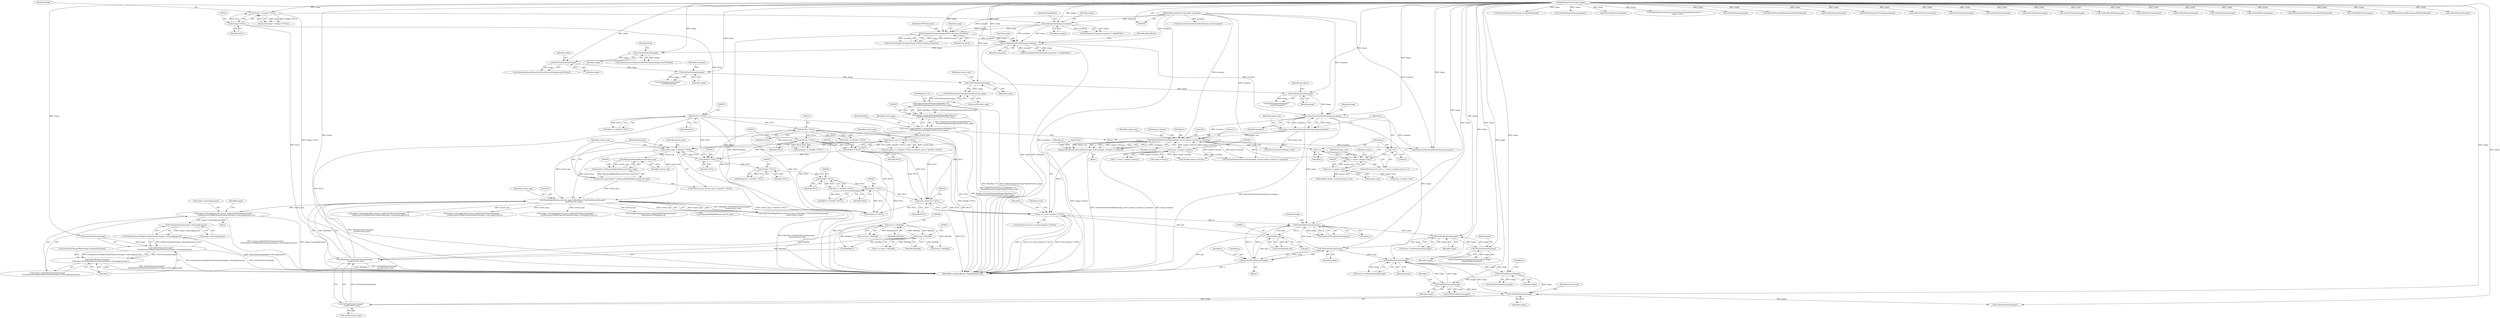 digraph "0_ImageMagick_76401e172ea3a55182be2b8e2aca4d07270f6da6@array" {
"1000729" [label="(Call,image->colormap[j].green=stretch_map[GetPixelChannels(image)*\n              ScaleQuantumToMap(ClampToQuantum(image->colormap[j].green))+i])"];
"1000544" [label="(Call,ResetMagickMemory(stretch_map,0,(MaxMap+1)*GetPixelChannels(image)*\n    sizeof(*stretch_map)))"];
"1000247" [label="(Call,stretch_map=(double *) RelinquishMagickMemory(stretch_map))"];
"1000249" [label="(Call,(double *) RelinquishMagickMemory(stretch_map))"];
"1000251" [label="(Call,RelinquishMagickMemory(stretch_map))"];
"1000242" [label="(Call,stretch_map != (double *) NULL)"];
"1000235" [label="(Call,stretch_map == (double *) NULL)"];
"1000202" [label="(Call,stretch_map=(double *) AcquireQuantumMemory(MaxMap+1UL,\n    GetPixelChannels(image)*sizeof(*stretch_map)))"];
"1000204" [label="(Call,(double *) AcquireQuantumMemory(MaxMap+1UL,\n    GetPixelChannels(image)*sizeof(*stretch_map)))"];
"1000206" [label="(Call,AcquireQuantumMemory(MaxMap+1UL,\n    GetPixelChannels(image)*sizeof(*stretch_map)))"];
"1000210" [label="(Call,GetPixelChannels(image)*sizeof(*stretch_map))"];
"1000211" [label="(Call,GetPixelChannels(image))"];
"1000197" [label="(Call,GetPixelChannels(image))"];
"1000183" [label="(Call,GetPixelChannels(image))"];
"1000173" [label="(Call,GetPixelChannels(image))"];
"1000162" [label="(Call,SyncImagePixelCache(image,exception))"];
"1000156" [label="(Call,SetImageColorspace(image,GRAYColorspace,exception))"];
"1000150" [label="(Call,SetImageGray(image,exception))"];
"1000122" [label="(Call,image != (Image *) NULL)"];
"1000107" [label="(MethodParameterIn,Image *image)"];
"1000124" [label="(Call,(Image *) NULL)"];
"1000110" [label="(MethodParameterIn,ExceptionInfo *exception)"];
"1000237" [label="(Call,(double *) NULL)"];
"1000232" [label="(Call,(double *) NULL)"];
"1000226" [label="(Call,(double *) NULL)"];
"1000220" [label="(Call,(double *) NULL)"];
"1000244" [label="(Call,(double *) NULL)"];
"1000547" [label="(Call,(MaxMap+1)*GetPixelChannels(image)*\n    sizeof(*stretch_map))"];
"1000495" [label="(Call,(ssize_t) MaxMap)"];
"1000461" [label="(Call,(ssize_t) MaxMap)"];
"1000551" [label="(Call,GetPixelChannels(image)*\n    sizeof(*stretch_map))"];
"1000552" [label="(Call,GetPixelChannels(image))"];
"1000510" [label="(Call,GetPixelChannels(image))"];
"1000473" [label="(Call,GetPixelChannels(image))"];
"1000434" [label="(Call,GetPixelChannels(image))"];
"1000315" [label="(Call,AcquireVirtualCacheView(image,exception))"];
"1000308" [label="(Call,GetPixelChannels(image))"];
"1000420" [label="(Call,GetPixelChannels(image))"];
"1000389" [label="(Call,GetPixelChannels(image))"];
"1000378" [label="(Call,GetPixelIntensity(image,p))"];
"1000402" [label="(Call,(double) p[i])"];
"1000351" [label="(Call,p == (const Quantum *) NULL)"];
"1000339" [label="(Call,p=GetCacheViewVirtualPixels(image_view,0,y,image->columns,1,exception))"];
"1000341" [label="(Call,GetCacheViewVirtualPixels(image_view,0,y,image->columns,1,exception))"];
"1000313" [label="(Call,image_view=AcquireVirtualCacheView(image,exception))"];
"1000322" [label="(Call,y < (ssize_t) image->rows)"];
"1000329" [label="(Call,y++)"];
"1000319" [label="(Call,y=0)"];
"1000324" [label="(Call,(ssize_t) image->rows)"];
"1000367" [label="(Call,(ssize_t) image->columns)"];
"1000353" [label="(Call,(const Quantum *) NULL)"];
"1000280" [label="(Call,(double *) NULL)"];
"1000268" [label="(Call,(double *) NULL)"];
"1000256" [label="(Call,(double *) NULL)"];
"1000418" [label="(Call,p+=GetPixelChannels(image))"];
"1000412" [label="(Call,GetPixelChannels(image))"];
"1000744" [label="(Call,ClampToQuantum(image->colormap[j].green))"];
"1000743" [label="(Call,ScaleQuantumToMap(ClampToQuantum(image->colormap[j].green)))"];
"1000740" [label="(Call,GetPixelChannels(image)*\n              ScaleQuantumToMap(ClampToQuantum(image->colormap[j].green)))"];
"1000739" [label="(Call,GetPixelChannels(image)*\n              ScaleQuantumToMap(ClampToQuantum(image->colormap[j].green))+i)"];
"1000726" [label="(Call,GetPixelChannelOffset(image,GreenPixelChannel))"];
"1000321" [label="(Literal,0)"];
"1000473" [label="(Call,GetPixelChannels(image))"];
"1000222" [label="(Identifier,NULL)"];
"1000461" [label="(Call,(ssize_t) MaxMap)"];
"1000312" [label="(Identifier,histogram)"];
"1000421" [label="(Identifier,image)"];
"1000739" [label="(Call,GetPixelChannels(image)*\n              ScaleQuantumToMap(ClampToQuantum(image->colormap[j].green))+i)"];
"1000724" [label="(Call,i=GetPixelChannelOffset(image,GreenPixelChannel))"];
"1000544" [label="(Call,ResetMagickMemory(stretch_map,0,(MaxMap+1)*GetPixelChannels(image)*\n    sizeof(*stretch_map)))"];
"1000183" [label="(Call,GetPixelChannels(image))"];
"1000266" [label="(Call,white != (double *) NULL)"];
"1000373" [label="(Identifier,x)"];
"1000873" [label="(Call,(Quantum *) NULL)"];
"1000219" [label="(Identifier,black)"];
"1000803" [label="(Call,image->colormap[j].alpha=stretch_map[GetPixelChannels(image)*\n              ScaleQuantumToMap(ClampToQuantum(image->colormap[j].alpha))+i])"];
"1000519" [label="(Call,(double) image->columns)"];
"1000235" [label="(Call,stretch_map == (double *) NULL)"];
"1000924" [label="(Call,GetPixelChannelChannel(image,j))"];
"1000369" [label="(Call,image->columns)"];
"1000110" [label="(MethodParameterIn,ExceptionInfo *exception)"];
"1000341" [label="(Call,GetCacheViewVirtualPixels(image_view,0,y,image->columns,1,exception))"];
"1000737" [label="(Call,stretch_map[GetPixelChannels(image)*\n              ScaleQuantumToMap(ClampToQuantum(image->colormap[j].green))+i])"];
"1000432" [label="(Call,(ssize_t) GetPixelChannels(image))"];
"1000270" [label="(Identifier,NULL)"];
"1000793" [label="(Call,GetPixelAlphaTraits(image))"];
"1000202" [label="(Call,stretch_map=(double *) AcquireQuantumMemory(MaxMap+1UL,\n    GetPixelChannels(image)*sizeof(*stretch_map)))"];
"1000309" [label="(Identifier,image)"];
"1000363" [label="(Identifier,x)"];
"1000350" [label="(ControlStructure,if (p == (const Quantum *) NULL))"];
"1000172" [label="(Call,AcquireQuantumMemory(GetPixelChannels(image),sizeof(*black)))"];
"1000211" [label="(Call,GetPixelChannels(image))"];
"1000256" [label="(Call,(double *) NULL)"];
"1000435" [label="(Identifier,image)"];
"1000230" [label="(Call,histogram == (double *) NULL)"];
"1000413" [label="(Identifier,image)"];
"1000692" [label="(Call,image->colormap[j].red=stretch_map[GetPixelChannels(image)*\n              ScaleQuantumToMap(ClampToQuantum(image->colormap[j].red))+i])"];
"1000565" [label="(Call,GetPixelChannels(image))"];
"1000981" [label="(Call,SetImageProgress(image,ContrastStretchImageTag,progress++,\n          image->rows))"];
"1000232" [label="(Call,(double *) NULL)"];
"1000280" [label="(Call,(double *) NULL)"];
"1000352" [label="(Identifier,p)"];
"1000916" [label="(Call,GetPixelChannels(image))"];
"1000763" [label="(Call,GetPixelChannelOffset(image,BluePixelChannel))"];
"1000355" [label="(Identifier,NULL)"];
"1000314" [label="(Identifier,image_view)"];
"1000905" [label="(Call,GetPixelChannels(image))"];
"1000374" [label="(Block,)"];
"1000743" [label="(Call,ScaleQuantumToMap(ClampToQuantum(image->colormap[j].green)))"];
"1000547" [label="(Call,(MaxMap+1)*GetPixelChannels(image)*\n    sizeof(*stretch_map))"];
"1000390" [label="(Identifier,image)"];
"1000258" [label="(Identifier,NULL)"];
"1000412" [label="(Call,GetPixelChannels(image))"];
"1000930" [label="(Call,GetPixelChannelTraits(image,channel))"];
"1000282" [label="(Identifier,NULL)"];
"1000241" [label="(ControlStructure,if (stretch_map != (double *) NULL))"];
"1000239" [label="(Identifier,NULL)"];
"1000331" [label="(Block,)"];
"1000323" [label="(Identifier,y)"];
"1000151" [label="(Identifier,image)"];
"1001020" [label="(MethodReturn,MagickExport MagickBooleanType)"];
"1000121" [label="(Call,assert(image != (Image *) NULL))"];
"1000719" [label="(Call,GetPixelGreenTraits(image))"];
"1000255" [label="(Identifier,histogram)"];
"1000729" [label="(Call,image->colormap[j].green=stretch_map[GetPixelChannels(image)*\n              ScaleQuantumToMap(ClampToQuantum(image->colormap[j].green))+i])"];
"1000404" [label="(Call,p[i])"];
"1000459" [label="(Call,j <= (ssize_t) MaxMap)"];
"1000740" [label="(Call,GetPixelChannels(image)*\n              ScaleQuantumToMap(ClampToQuantum(image->colormap[j].green)))"];
"1000320" [label="(Identifier,y)"];
"1000962" [label="(Call,SyncCacheViewAuthenticPixels(image_view,exception))"];
"1000419" [label="(Identifier,p)"];
"1000744" [label="(Call,ClampToQuantum(image->colormap[j].green))"];
"1000246" [label="(Identifier,NULL)"];
"1000343" [label="(Literal,0)"];
"1000318" [label="(ControlStructure,for (y=0; y < (ssize_t) image->rows; y++))"];
"1000316" [label="(Identifier,image)"];
"1000380" [label="(Identifier,p)"];
"1000348" [label="(Literal,1)"];
"1000493" [label="(Call,j=(ssize_t) MaxMap)"];
"1000387" [label="(Call,(ssize_t) GetPixelChannels(image))"];
"1000324" [label="(Call,(ssize_t) image->rows)"];
"1000322" [label="(Call,y < (ssize_t) image->rows)"];
"1000249" [label="(Call,(double *) RelinquishMagickMemory(stretch_map))"];
"1000162" [label="(Call,SyncImagePixelCache(image,exception))"];
"1000111" [label="(Block,)"];
"1000204" [label="(Call,(double *) AcquireQuantumMemory(MaxMap+1UL,\n    GetPixelChannels(image)*sizeof(*stretch_map)))"];
"1000778" [label="(Call,GetPixelChannels(image))"];
"1000497" [label="(Identifier,MaxMap)"];
"1000165" [label="(Identifier,MagickFalse)"];
"1000215" [label="(Identifier,stretch_map)"];
"1000308" [label="(Call,GetPixelChannels(image))"];
"1000164" [label="(Identifier,exception)"];
"1000545" [label="(Identifier,stretch_map)"];
"1000163" [label="(Identifier,image)"];
"1000554" [label="(Call,sizeof(*stretch_map))"];
"1000342" [label="(Identifier,image_view)"];
"1000243" [label="(Identifier,stretch_map)"];
"1000835" [label="(Call,AcquireAuthenticCacheView(image,exception))"];
"1000548" [label="(Call,MaxMap+1)"];
"1000177" [label="(Identifier,black)"];
"1000317" [label="(Identifier,exception)"];
"1000149" [label="(Call,SetImageGray(image,exception) != MagickFalse)"];
"1000242" [label="(Call,stretch_map != (double *) NULL)"];
"1000861" [label="(Call,GetCacheViewAuthenticPixels(image_view,0,y,image->columns,1,exception))"];
"1000463" [label="(Identifier,MaxMap)"];
"1000244" [label="(Call,(double *) NULL)"];
"1000546" [label="(Literal,0)"];
"1000402" [label="(Call,(double) p[i])"];
"1000704" [label="(Call,GetPixelChannels(image))"];
"1000349" [label="(Identifier,exception)"];
"1000423" [label="(Identifier,image_view)"];
"1000411" [label="(Call,GetPixelChannels(image)*ScaleQuantumToMap(\n          ClampToQuantum(pixel)))"];
"1000472" [label="(Call,GetPixelChannels(image)*j)"];
"1000248" [label="(Identifier,stretch_map)"];
"1000254" [label="(Call,histogram != (double *) NULL)"];
"1000730" [label="(Call,image->colormap[j].green)"];
"1000510" [label="(Call,GetPixelChannels(image))"];
"1000815" [label="(Call,GetPixelChannels(image))"];
"1000400" [label="(Call,pixel=(double) p[i])"];
"1000174" [label="(Identifier,image)"];
"1000639" [label="(Call,GetPixelChannels(image))"];
"1000158" [label="(Identifier,GRAYColorspace)"];
"1000898" [label="(Call,GetPixelReadMask(image,q))"];
"1000495" [label="(Call,(ssize_t) MaxMap)"];
"1000353" [label="(Call,(const Quantum *) NULL)"];
"1000416" [label="(Identifier,pixel)"];
"1000124" [label="(Call,(Image *) NULL)"];
"1000552" [label="(Call,GetPixelChannels(image))"];
"1000958" [label="(Call,GetPixelChannels(image))"];
"1000340" [label="(Identifier,p)"];
"1000379" [label="(Identifier,image)"];
"1000329" [label="(Call,y++)"];
"1000251" [label="(Call,RelinquishMagickMemory(stretch_map))"];
"1000757" [label="(Identifier,image)"];
"1000226" [label="(Call,(double *) NULL)"];
"1000206" [label="(Call,AcquireQuantumMemory(MaxMap+1UL,\n    GetPixelChannels(image)*sizeof(*stretch_map)))"];
"1000330" [label="(Identifier,y)"];
"1000556" [label="(Identifier,stretch_map)"];
"1000745" [label="(Call,image->colormap[j].green)"];
"1000511" [label="(Identifier,image)"];
"1000203" [label="(Identifier,stretch_map)"];
"1000236" [label="(Identifier,stretch_map)"];
"1000210" [label="(Call,GetPixelChannels(image)*sizeof(*stretch_map))"];
"1000577" [label="(Call,(ssize_t) MaxMap)"];
"1000278" [label="(Call,black != (double *) NULL)"];
"1000741" [label="(Call,GetPixelChannels(image))"];
"1000607" [label="(Call,GetPixelChannels(image))"];
"1000161" [label="(Call,SyncImagePixelCache(image,exception) == MagickFalse)"];
"1000150" [label="(Call,SetImageGray(image,exception))"];
"1000122" [label="(Call,image != (Image *) NULL)"];
"1000551" [label="(Call,GetPixelChannels(image)*\n    sizeof(*stretch_map))"];
"1000365" [label="(Call,x < (ssize_t) image->columns)"];
"1000201" [label="(Identifier,histogram)"];
"1000319" [label="(Call,y=0)"];
"1000268" [label="(Call,(double *) NULL)"];
"1000474" [label="(Identifier,image)"];
"1000475" [label="(Identifier,j)"];
"1000509" [label="(Call,GetPixelChannels(image)*j)"];
"1000220" [label="(Call,(double *) NULL)"];
"1000307" [label="(Call,GetPixelChannels(image)*\n    sizeof(*histogram))"];
"1000153" [label="(Identifier,MagickFalse)"];
"1000518" [label="(Call,(double) image->columns*image->rows)"];
"1000197" [label="(Call,GetPixelChannels(image))"];
"1000313" [label="(Call,image_view=AcquireVirtualCacheView(image,exception))"];
"1000766" [label="(Call,image->colormap[j].blue=stretch_map[GetPixelChannels(image)*\n              ScaleQuantumToMap(ClampToQuantum(image->colormap[j].blue))+i])"];
"1000626" [label="(Call,GetPixelChannels(image))"];
"1000844" [label="(Call,(ssize_t) image->rows)"];
"1000157" [label="(Identifier,image)"];
"1000123" [label="(Identifier,image)"];
"1000234" [label="(Identifier,NULL)"];
"1000358" [label="(Identifier,status)"];
"1000107" [label="(MethodParameterIn,Image *image)"];
"1000512" [label="(Identifier,j)"];
"1000682" [label="(Call,GetPixelRedTraits(image))"];
"1000326" [label="(Call,image->rows)"];
"1000252" [label="(Identifier,stretch_map)"];
"1000212" [label="(Identifier,image)"];
"1000187" [label="(Identifier,white)"];
"1000126" [label="(Identifier,NULL)"];
"1000159" [label="(Identifier,exception)"];
"1000378" [label="(Call,GetPixelIntensity(image,p))"];
"1000367" [label="(Call,(ssize_t) image->columns)"];
"1000184" [label="(Identifier,image)"];
"1000345" [label="(Call,image->columns)"];
"1000218" [label="(Call,black == (double *) NULL)"];
"1000207" [label="(Call,MaxMap+1UL)"];
"1000553" [label="(Identifier,image)"];
"1000344" [label="(Identifier,y)"];
"1000420" [label="(Call,GetPixelChannels(image))"];
"1000315" [label="(Call,AcquireVirtualCacheView(image,exception))"];
"1000229" [label="(Call,(histogram == (double *) NULL) || (stretch_map == (double *) NULL))"];
"1000237" [label="(Call,(double *) NULL)"];
"1000800" [label="(Call,GetPixelChannelOffset(image,AlphaPixelChannel))"];
"1000196" [label="(Call,GetPixelChannels(image)*\n    sizeof(*histogram))"];
"1000152" [label="(Identifier,exception)"];
"1000228" [label="(Identifier,NULL)"];
"1000336" [label="(Identifier,status)"];
"1000154" [label="(Call,(void) SetImageColorspace(image,GRAYColorspace,exception))"];
"1000418" [label="(Call,p+=GetPixelChannels(image))"];
"1000944" [label="(Call,ClampToQuantum(stretch_map[GetPixelChannels(image)*\n          ScaleQuantumToMap(q[j])+j]))"];
"1000752" [label="(Identifier,i)"];
"1000247" [label="(Call,stretch_map=(double *) RelinquishMagickMemory(stretch_map))"];
"1000173" [label="(Call,GetPixelChannels(image))"];
"1000756" [label="(Call,GetPixelBlueTraits(image))"];
"1000182" [label="(Call,AcquireQuantumMemory(GetPixelChannels(image),sizeof(*white)))"];
"1000723" [label="(Block,)"];
"1000689" [label="(Call,GetPixelChannelOffset(image,RedPixelChannel))"];
"1001004" [label="(Call,RelinquishMagickMemory(stretch_map))"];
"1000156" [label="(Call,SetImageColorspace(image,GRAYColorspace,exception))"];
"1000224" [label="(Call,white == (double *) NULL)"];
"1000198" [label="(Identifier,image)"];
"1000949" [label="(Call,GetPixelChannels(image))"];
"1000424" [label="(Call,DestroyCacheView(image_view))"];
"1000339" [label="(Call,p=GetCacheViewVirtualPixels(image_view,0,y,image->columns,1,exception))"];
"1000542" [label="(Call,(void) ResetMagickMemory(stretch_map,0,(MaxMap+1)*GetPixelChannels(image)*\n    sizeof(*stretch_map)))"];
"1000434" [label="(Call,GetPixelChannels(image))"];
"1000213" [label="(Call,sizeof(*stretch_map))"];
"1000389" [label="(Call,GetPixelChannels(image))"];
"1000376" [label="(Call,pixel=GetPixelIntensity(image,p))"];
"1000351" [label="(Call,p == (const Quantum *) NULL)"];
"1000729" -> "1000723"  [label="AST: "];
"1000729" -> "1000737"  [label="CFG: "];
"1000730" -> "1000729"  [label="AST: "];
"1000737" -> "1000729"  [label="AST: "];
"1000757" -> "1000729"  [label="CFG: "];
"1000729" -> "1001020"  [label="DDG: image->colormap[j].green"];
"1000729" -> "1001020"  [label="DDG: stretch_map[GetPixelChannels(image)*\n              ScaleQuantumToMap(ClampToQuantum(image->colormap[j].green))+i]"];
"1000544" -> "1000729"  [label="DDG: stretch_map"];
"1000729" -> "1000744"  [label="DDG: image->colormap[j].green"];
"1000544" -> "1000542"  [label="AST: "];
"1000544" -> "1000547"  [label="CFG: "];
"1000545" -> "1000544"  [label="AST: "];
"1000546" -> "1000544"  [label="AST: "];
"1000547" -> "1000544"  [label="AST: "];
"1000542" -> "1000544"  [label="CFG: "];
"1000544" -> "1001020"  [label="DDG: (MaxMap+1)*GetPixelChannels(image)*\n    sizeof(*stretch_map)"];
"1000544" -> "1000542"  [label="DDG: stretch_map"];
"1000544" -> "1000542"  [label="DDG: 0"];
"1000544" -> "1000542"  [label="DDG: (MaxMap+1)*GetPixelChannels(image)*\n    sizeof(*stretch_map)"];
"1000247" -> "1000544"  [label="DDG: stretch_map"];
"1000235" -> "1000544"  [label="DDG: stretch_map"];
"1000202" -> "1000544"  [label="DDG: stretch_map"];
"1000242" -> "1000544"  [label="DDG: stretch_map"];
"1000547" -> "1000544"  [label="DDG: MaxMap+1"];
"1000547" -> "1000544"  [label="DDG: GetPixelChannels(image)*\n    sizeof(*stretch_map)"];
"1000544" -> "1000692"  [label="DDG: stretch_map"];
"1000544" -> "1000766"  [label="DDG: stretch_map"];
"1000544" -> "1000803"  [label="DDG: stretch_map"];
"1000544" -> "1000944"  [label="DDG: stretch_map"];
"1000544" -> "1001004"  [label="DDG: stretch_map"];
"1000247" -> "1000241"  [label="AST: "];
"1000247" -> "1000249"  [label="CFG: "];
"1000248" -> "1000247"  [label="AST: "];
"1000249" -> "1000247"  [label="AST: "];
"1000255" -> "1000247"  [label="CFG: "];
"1000249" -> "1000247"  [label="DDG: RelinquishMagickMemory(stretch_map)"];
"1000249" -> "1000251"  [label="CFG: "];
"1000250" -> "1000249"  [label="AST: "];
"1000251" -> "1000249"  [label="AST: "];
"1000251" -> "1000249"  [label="DDG: stretch_map"];
"1000251" -> "1000252"  [label="CFG: "];
"1000252" -> "1000251"  [label="AST: "];
"1000242" -> "1000251"  [label="DDG: stretch_map"];
"1000242" -> "1000241"  [label="AST: "];
"1000242" -> "1000244"  [label="CFG: "];
"1000243" -> "1000242"  [label="AST: "];
"1000244" -> "1000242"  [label="AST: "];
"1000248" -> "1000242"  [label="CFG: "];
"1000255" -> "1000242"  [label="CFG: "];
"1000242" -> "1001020"  [label="DDG: stretch_map != (double *) NULL"];
"1000235" -> "1000242"  [label="DDG: stretch_map"];
"1000202" -> "1000242"  [label="DDG: stretch_map"];
"1000244" -> "1000242"  [label="DDG: NULL"];
"1000235" -> "1000229"  [label="AST: "];
"1000235" -> "1000237"  [label="CFG: "];
"1000236" -> "1000235"  [label="AST: "];
"1000237" -> "1000235"  [label="AST: "];
"1000229" -> "1000235"  [label="CFG: "];
"1000235" -> "1001020"  [label="DDG: (double *) NULL"];
"1000235" -> "1000229"  [label="DDG: stretch_map"];
"1000235" -> "1000229"  [label="DDG: (double *) NULL"];
"1000202" -> "1000235"  [label="DDG: stretch_map"];
"1000237" -> "1000235"  [label="DDG: NULL"];
"1000202" -> "1000111"  [label="AST: "];
"1000202" -> "1000204"  [label="CFG: "];
"1000203" -> "1000202"  [label="AST: "];
"1000204" -> "1000202"  [label="AST: "];
"1000219" -> "1000202"  [label="CFG: "];
"1000202" -> "1001020"  [label="DDG: (double *) AcquireQuantumMemory(MaxMap+1UL,\n    GetPixelChannels(image)*sizeof(*stretch_map))"];
"1000204" -> "1000202"  [label="DDG: AcquireQuantumMemory(MaxMap+1UL,\n    GetPixelChannels(image)*sizeof(*stretch_map))"];
"1000204" -> "1000206"  [label="CFG: "];
"1000205" -> "1000204"  [label="AST: "];
"1000206" -> "1000204"  [label="AST: "];
"1000204" -> "1001020"  [label="DDG: AcquireQuantumMemory(MaxMap+1UL,\n    GetPixelChannels(image)*sizeof(*stretch_map))"];
"1000206" -> "1000204"  [label="DDG: MaxMap+1UL"];
"1000206" -> "1000204"  [label="DDG: GetPixelChannels(image)*sizeof(*stretch_map)"];
"1000206" -> "1000210"  [label="CFG: "];
"1000207" -> "1000206"  [label="AST: "];
"1000210" -> "1000206"  [label="AST: "];
"1000206" -> "1001020"  [label="DDG: GetPixelChannels(image)*sizeof(*stretch_map)"];
"1000206" -> "1001020"  [label="DDG: MaxMap+1UL"];
"1000210" -> "1000206"  [label="DDG: GetPixelChannels(image)"];
"1000210" -> "1000213"  [label="CFG: "];
"1000211" -> "1000210"  [label="AST: "];
"1000213" -> "1000210"  [label="AST: "];
"1000211" -> "1000210"  [label="DDG: image"];
"1000211" -> "1000212"  [label="CFG: "];
"1000212" -> "1000211"  [label="AST: "];
"1000215" -> "1000211"  [label="CFG: "];
"1000197" -> "1000211"  [label="DDG: image"];
"1000107" -> "1000211"  [label="DDG: image"];
"1000211" -> "1000308"  [label="DDG: image"];
"1000197" -> "1000196"  [label="AST: "];
"1000197" -> "1000198"  [label="CFG: "];
"1000198" -> "1000197"  [label="AST: "];
"1000201" -> "1000197"  [label="CFG: "];
"1000197" -> "1000196"  [label="DDG: image"];
"1000183" -> "1000197"  [label="DDG: image"];
"1000107" -> "1000197"  [label="DDG: image"];
"1000183" -> "1000182"  [label="AST: "];
"1000183" -> "1000184"  [label="CFG: "];
"1000184" -> "1000183"  [label="AST: "];
"1000187" -> "1000183"  [label="CFG: "];
"1000183" -> "1000182"  [label="DDG: image"];
"1000173" -> "1000183"  [label="DDG: image"];
"1000107" -> "1000183"  [label="DDG: image"];
"1000173" -> "1000172"  [label="AST: "];
"1000173" -> "1000174"  [label="CFG: "];
"1000174" -> "1000173"  [label="AST: "];
"1000177" -> "1000173"  [label="CFG: "];
"1000173" -> "1000172"  [label="DDG: image"];
"1000162" -> "1000173"  [label="DDG: image"];
"1000107" -> "1000173"  [label="DDG: image"];
"1000162" -> "1000161"  [label="AST: "];
"1000162" -> "1000164"  [label="CFG: "];
"1000163" -> "1000162"  [label="AST: "];
"1000164" -> "1000162"  [label="AST: "];
"1000165" -> "1000162"  [label="CFG: "];
"1000162" -> "1001020"  [label="DDG: exception"];
"1000162" -> "1001020"  [label="DDG: image"];
"1000162" -> "1000161"  [label="DDG: image"];
"1000162" -> "1000161"  [label="DDG: exception"];
"1000156" -> "1000162"  [label="DDG: image"];
"1000156" -> "1000162"  [label="DDG: exception"];
"1000150" -> "1000162"  [label="DDG: image"];
"1000150" -> "1000162"  [label="DDG: exception"];
"1000107" -> "1000162"  [label="DDG: image"];
"1000110" -> "1000162"  [label="DDG: exception"];
"1000162" -> "1000315"  [label="DDG: exception"];
"1000156" -> "1000154"  [label="AST: "];
"1000156" -> "1000159"  [label="CFG: "];
"1000157" -> "1000156"  [label="AST: "];
"1000158" -> "1000156"  [label="AST: "];
"1000159" -> "1000156"  [label="AST: "];
"1000154" -> "1000156"  [label="CFG: "];
"1000156" -> "1001020"  [label="DDG: GRAYColorspace"];
"1000156" -> "1000154"  [label="DDG: image"];
"1000156" -> "1000154"  [label="DDG: GRAYColorspace"];
"1000156" -> "1000154"  [label="DDG: exception"];
"1000150" -> "1000156"  [label="DDG: image"];
"1000150" -> "1000156"  [label="DDG: exception"];
"1000107" -> "1000156"  [label="DDG: image"];
"1000110" -> "1000156"  [label="DDG: exception"];
"1000150" -> "1000149"  [label="AST: "];
"1000150" -> "1000152"  [label="CFG: "];
"1000151" -> "1000150"  [label="AST: "];
"1000152" -> "1000150"  [label="AST: "];
"1000153" -> "1000150"  [label="CFG: "];
"1000150" -> "1000149"  [label="DDG: image"];
"1000150" -> "1000149"  [label="DDG: exception"];
"1000122" -> "1000150"  [label="DDG: image"];
"1000107" -> "1000150"  [label="DDG: image"];
"1000110" -> "1000150"  [label="DDG: exception"];
"1000122" -> "1000121"  [label="AST: "];
"1000122" -> "1000124"  [label="CFG: "];
"1000123" -> "1000122"  [label="AST: "];
"1000124" -> "1000122"  [label="AST: "];
"1000121" -> "1000122"  [label="CFG: "];
"1000122" -> "1001020"  [label="DDG: (Image *) NULL"];
"1000122" -> "1000121"  [label="DDG: image"];
"1000122" -> "1000121"  [label="DDG: (Image *) NULL"];
"1000107" -> "1000122"  [label="DDG: image"];
"1000124" -> "1000122"  [label="DDG: NULL"];
"1000107" -> "1000106"  [label="AST: "];
"1000107" -> "1001020"  [label="DDG: image"];
"1000107" -> "1000308"  [label="DDG: image"];
"1000107" -> "1000315"  [label="DDG: image"];
"1000107" -> "1000378"  [label="DDG: image"];
"1000107" -> "1000389"  [label="DDG: image"];
"1000107" -> "1000412"  [label="DDG: image"];
"1000107" -> "1000420"  [label="DDG: image"];
"1000107" -> "1000434"  [label="DDG: image"];
"1000107" -> "1000473"  [label="DDG: image"];
"1000107" -> "1000510"  [label="DDG: image"];
"1000107" -> "1000552"  [label="DDG: image"];
"1000107" -> "1000565"  [label="DDG: image"];
"1000107" -> "1000607"  [label="DDG: image"];
"1000107" -> "1000626"  [label="DDG: image"];
"1000107" -> "1000639"  [label="DDG: image"];
"1000107" -> "1000682"  [label="DDG: image"];
"1000107" -> "1000689"  [label="DDG: image"];
"1000107" -> "1000704"  [label="DDG: image"];
"1000107" -> "1000719"  [label="DDG: image"];
"1000107" -> "1000726"  [label="DDG: image"];
"1000107" -> "1000741"  [label="DDG: image"];
"1000107" -> "1000756"  [label="DDG: image"];
"1000107" -> "1000763"  [label="DDG: image"];
"1000107" -> "1000778"  [label="DDG: image"];
"1000107" -> "1000793"  [label="DDG: image"];
"1000107" -> "1000800"  [label="DDG: image"];
"1000107" -> "1000815"  [label="DDG: image"];
"1000107" -> "1000835"  [label="DDG: image"];
"1000107" -> "1000898"  [label="DDG: image"];
"1000107" -> "1000905"  [label="DDG: image"];
"1000107" -> "1000916"  [label="DDG: image"];
"1000107" -> "1000924"  [label="DDG: image"];
"1000107" -> "1000930"  [label="DDG: image"];
"1000107" -> "1000949"  [label="DDG: image"];
"1000107" -> "1000958"  [label="DDG: image"];
"1000107" -> "1000981"  [label="DDG: image"];
"1000124" -> "1000126"  [label="CFG: "];
"1000125" -> "1000124"  [label="AST: "];
"1000126" -> "1000124"  [label="AST: "];
"1000124" -> "1001020"  [label="DDG: NULL"];
"1000124" -> "1000220"  [label="DDG: NULL"];
"1000110" -> "1000106"  [label="AST: "];
"1000110" -> "1001020"  [label="DDG: exception"];
"1000110" -> "1000315"  [label="DDG: exception"];
"1000110" -> "1000341"  [label="DDG: exception"];
"1000110" -> "1000835"  [label="DDG: exception"];
"1000110" -> "1000861"  [label="DDG: exception"];
"1000110" -> "1000962"  [label="DDG: exception"];
"1000237" -> "1000239"  [label="CFG: "];
"1000238" -> "1000237"  [label="AST: "];
"1000239" -> "1000237"  [label="AST: "];
"1000237" -> "1001020"  [label="DDG: NULL"];
"1000232" -> "1000237"  [label="DDG: NULL"];
"1000237" -> "1000244"  [label="DDG: NULL"];
"1000237" -> "1000353"  [label="DDG: NULL"];
"1000237" -> "1000873"  [label="DDG: NULL"];
"1000232" -> "1000230"  [label="AST: "];
"1000232" -> "1000234"  [label="CFG: "];
"1000233" -> "1000232"  [label="AST: "];
"1000234" -> "1000232"  [label="AST: "];
"1000230" -> "1000232"  [label="CFG: "];
"1000232" -> "1001020"  [label="DDG: NULL"];
"1000232" -> "1000230"  [label="DDG: NULL"];
"1000226" -> "1000232"  [label="DDG: NULL"];
"1000232" -> "1000244"  [label="DDG: NULL"];
"1000232" -> "1000353"  [label="DDG: NULL"];
"1000232" -> "1000873"  [label="DDG: NULL"];
"1000226" -> "1000224"  [label="AST: "];
"1000226" -> "1000228"  [label="CFG: "];
"1000227" -> "1000226"  [label="AST: "];
"1000228" -> "1000226"  [label="AST: "];
"1000224" -> "1000226"  [label="CFG: "];
"1000226" -> "1001020"  [label="DDG: NULL"];
"1000226" -> "1000224"  [label="DDG: NULL"];
"1000220" -> "1000226"  [label="DDG: NULL"];
"1000226" -> "1000244"  [label="DDG: NULL"];
"1000226" -> "1000353"  [label="DDG: NULL"];
"1000226" -> "1000873"  [label="DDG: NULL"];
"1000220" -> "1000218"  [label="AST: "];
"1000220" -> "1000222"  [label="CFG: "];
"1000221" -> "1000220"  [label="AST: "];
"1000222" -> "1000220"  [label="AST: "];
"1000218" -> "1000220"  [label="CFG: "];
"1000220" -> "1001020"  [label="DDG: NULL"];
"1000220" -> "1000218"  [label="DDG: NULL"];
"1000220" -> "1000244"  [label="DDG: NULL"];
"1000220" -> "1000353"  [label="DDG: NULL"];
"1000220" -> "1000873"  [label="DDG: NULL"];
"1000244" -> "1000246"  [label="CFG: "];
"1000245" -> "1000244"  [label="AST: "];
"1000246" -> "1000244"  [label="AST: "];
"1000244" -> "1000256"  [label="DDG: NULL"];
"1000547" -> "1000551"  [label="CFG: "];
"1000548" -> "1000547"  [label="AST: "];
"1000551" -> "1000547"  [label="AST: "];
"1000547" -> "1001020"  [label="DDG: MaxMap+1"];
"1000547" -> "1001020"  [label="DDG: GetPixelChannels(image)*\n    sizeof(*stretch_map)"];
"1000495" -> "1000547"  [label="DDG: MaxMap"];
"1000461" -> "1000547"  [label="DDG: MaxMap"];
"1000551" -> "1000547"  [label="DDG: GetPixelChannels(image)"];
"1000495" -> "1000493"  [label="AST: "];
"1000495" -> "1000497"  [label="CFG: "];
"1000496" -> "1000495"  [label="AST: "];
"1000497" -> "1000495"  [label="AST: "];
"1000493" -> "1000495"  [label="CFG: "];
"1000495" -> "1000461"  [label="DDG: MaxMap"];
"1000495" -> "1000493"  [label="DDG: MaxMap"];
"1000461" -> "1000495"  [label="DDG: MaxMap"];
"1000495" -> "1000548"  [label="DDG: MaxMap"];
"1000495" -> "1000577"  [label="DDG: MaxMap"];
"1000461" -> "1000459"  [label="AST: "];
"1000461" -> "1000463"  [label="CFG: "];
"1000462" -> "1000461"  [label="AST: "];
"1000463" -> "1000461"  [label="AST: "];
"1000459" -> "1000461"  [label="CFG: "];
"1000461" -> "1000459"  [label="DDG: MaxMap"];
"1000461" -> "1000548"  [label="DDG: MaxMap"];
"1000461" -> "1000577"  [label="DDG: MaxMap"];
"1000551" -> "1000554"  [label="CFG: "];
"1000552" -> "1000551"  [label="AST: "];
"1000554" -> "1000551"  [label="AST: "];
"1000552" -> "1000551"  [label="DDG: image"];
"1000552" -> "1000553"  [label="CFG: "];
"1000553" -> "1000552"  [label="AST: "];
"1000556" -> "1000552"  [label="CFG: "];
"1000510" -> "1000552"  [label="DDG: image"];
"1000473" -> "1000552"  [label="DDG: image"];
"1000434" -> "1000552"  [label="DDG: image"];
"1000552" -> "1000565"  [label="DDG: image"];
"1000510" -> "1000509"  [label="AST: "];
"1000510" -> "1000511"  [label="CFG: "];
"1000511" -> "1000510"  [label="AST: "];
"1000512" -> "1000510"  [label="CFG: "];
"1000510" -> "1000434"  [label="DDG: image"];
"1000510" -> "1000509"  [label="DDG: image"];
"1000473" -> "1000510"  [label="DDG: image"];
"1000434" -> "1000510"  [label="DDG: image"];
"1000473" -> "1000472"  [label="AST: "];
"1000473" -> "1000474"  [label="CFG: "];
"1000474" -> "1000473"  [label="AST: "];
"1000475" -> "1000473"  [label="CFG: "];
"1000473" -> "1000434"  [label="DDG: image"];
"1000473" -> "1000472"  [label="DDG: image"];
"1000434" -> "1000473"  [label="DDG: image"];
"1000434" -> "1000432"  [label="AST: "];
"1000434" -> "1000435"  [label="CFG: "];
"1000435" -> "1000434"  [label="AST: "];
"1000432" -> "1000434"  [label="CFG: "];
"1000434" -> "1000432"  [label="DDG: image"];
"1000315" -> "1000434"  [label="DDG: image"];
"1000420" -> "1000434"  [label="DDG: image"];
"1000315" -> "1000313"  [label="AST: "];
"1000315" -> "1000317"  [label="CFG: "];
"1000316" -> "1000315"  [label="AST: "];
"1000317" -> "1000315"  [label="AST: "];
"1000313" -> "1000315"  [label="CFG: "];
"1000315" -> "1000313"  [label="DDG: image"];
"1000315" -> "1000313"  [label="DDG: exception"];
"1000308" -> "1000315"  [label="DDG: image"];
"1000315" -> "1000341"  [label="DDG: exception"];
"1000315" -> "1000378"  [label="DDG: image"];
"1000315" -> "1000835"  [label="DDG: exception"];
"1000308" -> "1000307"  [label="AST: "];
"1000308" -> "1000309"  [label="CFG: "];
"1000309" -> "1000308"  [label="AST: "];
"1000312" -> "1000308"  [label="CFG: "];
"1000308" -> "1000307"  [label="DDG: image"];
"1000420" -> "1000418"  [label="AST: "];
"1000420" -> "1000421"  [label="CFG: "];
"1000421" -> "1000420"  [label="AST: "];
"1000418" -> "1000420"  [label="CFG: "];
"1000420" -> "1000378"  [label="DDG: image"];
"1000420" -> "1000418"  [label="DDG: image"];
"1000389" -> "1000420"  [label="DDG: image"];
"1000389" -> "1000387"  [label="AST: "];
"1000389" -> "1000390"  [label="CFG: "];
"1000390" -> "1000389"  [label="AST: "];
"1000387" -> "1000389"  [label="CFG: "];
"1000389" -> "1000387"  [label="DDG: image"];
"1000378" -> "1000389"  [label="DDG: image"];
"1000412" -> "1000389"  [label="DDG: image"];
"1000389" -> "1000412"  [label="DDG: image"];
"1000378" -> "1000376"  [label="AST: "];
"1000378" -> "1000380"  [label="CFG: "];
"1000379" -> "1000378"  [label="AST: "];
"1000380" -> "1000378"  [label="AST: "];
"1000376" -> "1000378"  [label="CFG: "];
"1000378" -> "1000376"  [label="DDG: image"];
"1000378" -> "1000376"  [label="DDG: p"];
"1000402" -> "1000378"  [label="DDG: p[i]"];
"1000351" -> "1000378"  [label="DDG: p"];
"1000418" -> "1000378"  [label="DDG: p"];
"1000378" -> "1000402"  [label="DDG: p"];
"1000378" -> "1000418"  [label="DDG: p"];
"1000402" -> "1000400"  [label="AST: "];
"1000402" -> "1000404"  [label="CFG: "];
"1000403" -> "1000402"  [label="AST: "];
"1000404" -> "1000402"  [label="AST: "];
"1000400" -> "1000402"  [label="CFG: "];
"1000402" -> "1001020"  [label="DDG: p[i]"];
"1000402" -> "1000351"  [label="DDG: p[i]"];
"1000402" -> "1000400"  [label="DDG: p[i]"];
"1000402" -> "1000418"  [label="DDG: p[i]"];
"1000351" -> "1000350"  [label="AST: "];
"1000351" -> "1000353"  [label="CFG: "];
"1000352" -> "1000351"  [label="AST: "];
"1000353" -> "1000351"  [label="AST: "];
"1000358" -> "1000351"  [label="CFG: "];
"1000363" -> "1000351"  [label="CFG: "];
"1000351" -> "1001020"  [label="DDG: p == (const Quantum *) NULL"];
"1000351" -> "1001020"  [label="DDG: (const Quantum *) NULL"];
"1000351" -> "1001020"  [label="DDG: p"];
"1000339" -> "1000351"  [label="DDG: p"];
"1000353" -> "1000351"  [label="DDG: NULL"];
"1000339" -> "1000331"  [label="AST: "];
"1000339" -> "1000341"  [label="CFG: "];
"1000340" -> "1000339"  [label="AST: "];
"1000341" -> "1000339"  [label="AST: "];
"1000352" -> "1000339"  [label="CFG: "];
"1000339" -> "1001020"  [label="DDG: GetCacheViewVirtualPixels(image_view,0,y,image->columns,1,exception)"];
"1000341" -> "1000339"  [label="DDG: 0"];
"1000341" -> "1000339"  [label="DDG: exception"];
"1000341" -> "1000339"  [label="DDG: image_view"];
"1000341" -> "1000339"  [label="DDG: y"];
"1000341" -> "1000339"  [label="DDG: 1"];
"1000341" -> "1000339"  [label="DDG: image->columns"];
"1000341" -> "1000349"  [label="CFG: "];
"1000342" -> "1000341"  [label="AST: "];
"1000343" -> "1000341"  [label="AST: "];
"1000344" -> "1000341"  [label="AST: "];
"1000345" -> "1000341"  [label="AST: "];
"1000348" -> "1000341"  [label="AST: "];
"1000349" -> "1000341"  [label="AST: "];
"1000341" -> "1001020"  [label="DDG: image->columns"];
"1000341" -> "1000329"  [label="DDG: y"];
"1000313" -> "1000341"  [label="DDG: image_view"];
"1000322" -> "1000341"  [label="DDG: y"];
"1000367" -> "1000341"  [label="DDG: image->columns"];
"1000341" -> "1000367"  [label="DDG: image->columns"];
"1000341" -> "1000424"  [label="DDG: image_view"];
"1000341" -> "1000519"  [label="DDG: image->columns"];
"1000341" -> "1000835"  [label="DDG: exception"];
"1000341" -> "1000861"  [label="DDG: image->columns"];
"1000313" -> "1000111"  [label="AST: "];
"1000314" -> "1000313"  [label="AST: "];
"1000320" -> "1000313"  [label="CFG: "];
"1000313" -> "1001020"  [label="DDG: AcquireVirtualCacheView(image,exception)"];
"1000313" -> "1000424"  [label="DDG: image_view"];
"1000322" -> "1000318"  [label="AST: "];
"1000322" -> "1000324"  [label="CFG: "];
"1000323" -> "1000322"  [label="AST: "];
"1000324" -> "1000322"  [label="AST: "];
"1000336" -> "1000322"  [label="CFG: "];
"1000423" -> "1000322"  [label="CFG: "];
"1000329" -> "1000322"  [label="DDG: y"];
"1000319" -> "1000322"  [label="DDG: y"];
"1000324" -> "1000322"  [label="DDG: image->rows"];
"1000322" -> "1000329"  [label="DDG: y"];
"1000329" -> "1000318"  [label="AST: "];
"1000329" -> "1000330"  [label="CFG: "];
"1000330" -> "1000329"  [label="AST: "];
"1000323" -> "1000329"  [label="CFG: "];
"1000319" -> "1000318"  [label="AST: "];
"1000319" -> "1000321"  [label="CFG: "];
"1000320" -> "1000319"  [label="AST: "];
"1000321" -> "1000319"  [label="AST: "];
"1000323" -> "1000319"  [label="CFG: "];
"1000324" -> "1000326"  [label="CFG: "];
"1000325" -> "1000324"  [label="AST: "];
"1000326" -> "1000324"  [label="AST: "];
"1000324" -> "1000518"  [label="DDG: image->rows"];
"1000324" -> "1000844"  [label="DDG: image->rows"];
"1000367" -> "1000365"  [label="AST: "];
"1000367" -> "1000369"  [label="CFG: "];
"1000368" -> "1000367"  [label="AST: "];
"1000369" -> "1000367"  [label="AST: "];
"1000365" -> "1000367"  [label="CFG: "];
"1000367" -> "1001020"  [label="DDG: image->columns"];
"1000367" -> "1000365"  [label="DDG: image->columns"];
"1000367" -> "1000519"  [label="DDG: image->columns"];
"1000367" -> "1000861"  [label="DDG: image->columns"];
"1000353" -> "1000355"  [label="CFG: "];
"1000354" -> "1000353"  [label="AST: "];
"1000355" -> "1000353"  [label="AST: "];
"1000353" -> "1001020"  [label="DDG: NULL"];
"1000280" -> "1000353"  [label="DDG: NULL"];
"1000353" -> "1000873"  [label="DDG: NULL"];
"1000280" -> "1000278"  [label="AST: "];
"1000280" -> "1000282"  [label="CFG: "];
"1000281" -> "1000280"  [label="AST: "];
"1000282" -> "1000280"  [label="AST: "];
"1000278" -> "1000280"  [label="CFG: "];
"1000280" -> "1001020"  [label="DDG: NULL"];
"1000280" -> "1000278"  [label="DDG: NULL"];
"1000268" -> "1000280"  [label="DDG: NULL"];
"1000280" -> "1000873"  [label="DDG: NULL"];
"1000268" -> "1000266"  [label="AST: "];
"1000268" -> "1000270"  [label="CFG: "];
"1000269" -> "1000268"  [label="AST: "];
"1000270" -> "1000268"  [label="AST: "];
"1000266" -> "1000268"  [label="CFG: "];
"1000268" -> "1000266"  [label="DDG: NULL"];
"1000256" -> "1000268"  [label="DDG: NULL"];
"1000256" -> "1000254"  [label="AST: "];
"1000256" -> "1000258"  [label="CFG: "];
"1000257" -> "1000256"  [label="AST: "];
"1000258" -> "1000256"  [label="AST: "];
"1000254" -> "1000256"  [label="CFG: "];
"1000256" -> "1000254"  [label="DDG: NULL"];
"1000418" -> "1000374"  [label="AST: "];
"1000419" -> "1000418"  [label="AST: "];
"1000373" -> "1000418"  [label="CFG: "];
"1000418" -> "1001020"  [label="DDG: p"];
"1000412" -> "1000411"  [label="AST: "];
"1000412" -> "1000413"  [label="CFG: "];
"1000413" -> "1000412"  [label="AST: "];
"1000416" -> "1000412"  [label="CFG: "];
"1000412" -> "1000411"  [label="DDG: image"];
"1000744" -> "1000743"  [label="AST: "];
"1000744" -> "1000745"  [label="CFG: "];
"1000745" -> "1000744"  [label="AST: "];
"1000743" -> "1000744"  [label="CFG: "];
"1000744" -> "1000743"  [label="DDG: image->colormap[j].green"];
"1000743" -> "1000740"  [label="AST: "];
"1000740" -> "1000743"  [label="CFG: "];
"1000743" -> "1001020"  [label="DDG: ClampToQuantum(image->colormap[j].green)"];
"1000743" -> "1000740"  [label="DDG: ClampToQuantum(image->colormap[j].green)"];
"1000740" -> "1000739"  [label="AST: "];
"1000741" -> "1000740"  [label="AST: "];
"1000752" -> "1000740"  [label="CFG: "];
"1000740" -> "1001020"  [label="DDG: ScaleQuantumToMap(ClampToQuantum(image->colormap[j].green))"];
"1000740" -> "1001020"  [label="DDG: GetPixelChannels(image)"];
"1000740" -> "1000739"  [label="DDG: GetPixelChannels(image)"];
"1000740" -> "1000739"  [label="DDG: ScaleQuantumToMap(ClampToQuantum(image->colormap[j].green))"];
"1000741" -> "1000740"  [label="DDG: image"];
"1000739" -> "1000737"  [label="AST: "];
"1000739" -> "1000752"  [label="CFG: "];
"1000752" -> "1000739"  [label="AST: "];
"1000737" -> "1000739"  [label="CFG: "];
"1000739" -> "1001020"  [label="DDG: GetPixelChannels(image)*\n              ScaleQuantumToMap(ClampToQuantum(image->colormap[j].green))"];
"1000739" -> "1001020"  [label="DDG: i"];
"1000724" -> "1000739"  [label="DDG: i"];
}
